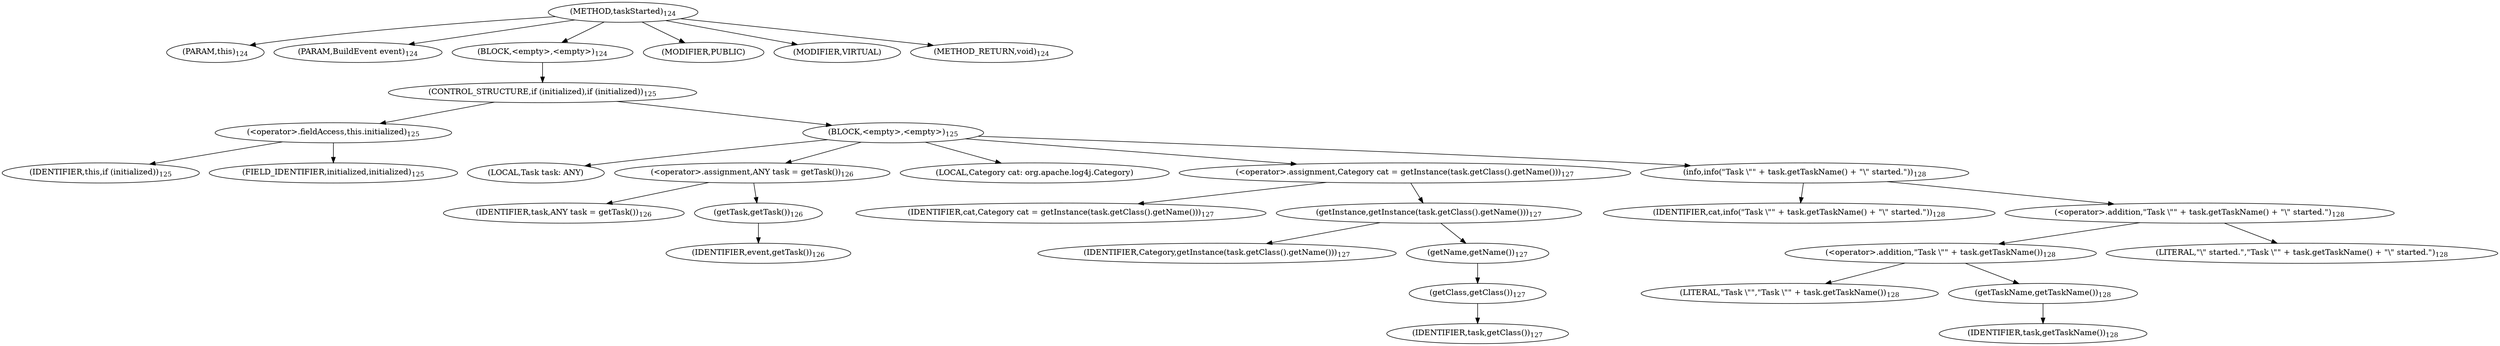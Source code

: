 digraph "taskStarted" {  
"217" [label = <(METHOD,taskStarted)<SUB>124</SUB>> ]
"218" [label = <(PARAM,this)<SUB>124</SUB>> ]
"219" [label = <(PARAM,BuildEvent event)<SUB>124</SUB>> ]
"220" [label = <(BLOCK,&lt;empty&gt;,&lt;empty&gt;)<SUB>124</SUB>> ]
"221" [label = <(CONTROL_STRUCTURE,if (initialized),if (initialized))<SUB>125</SUB>> ]
"222" [label = <(&lt;operator&gt;.fieldAccess,this.initialized)<SUB>125</SUB>> ]
"223" [label = <(IDENTIFIER,this,if (initialized))<SUB>125</SUB>> ]
"224" [label = <(FIELD_IDENTIFIER,initialized,initialized)<SUB>125</SUB>> ]
"225" [label = <(BLOCK,&lt;empty&gt;,&lt;empty&gt;)<SUB>125</SUB>> ]
"226" [label = <(LOCAL,Task task: ANY)> ]
"227" [label = <(&lt;operator&gt;.assignment,ANY task = getTask())<SUB>126</SUB>> ]
"228" [label = <(IDENTIFIER,task,ANY task = getTask())<SUB>126</SUB>> ]
"229" [label = <(getTask,getTask())<SUB>126</SUB>> ]
"230" [label = <(IDENTIFIER,event,getTask())<SUB>126</SUB>> ]
"231" [label = <(LOCAL,Category cat: org.apache.log4j.Category)> ]
"232" [label = <(&lt;operator&gt;.assignment,Category cat = getInstance(task.getClass().getName()))<SUB>127</SUB>> ]
"233" [label = <(IDENTIFIER,cat,Category cat = getInstance(task.getClass().getName()))<SUB>127</SUB>> ]
"234" [label = <(getInstance,getInstance(task.getClass().getName()))<SUB>127</SUB>> ]
"235" [label = <(IDENTIFIER,Category,getInstance(task.getClass().getName()))<SUB>127</SUB>> ]
"236" [label = <(getName,getName())<SUB>127</SUB>> ]
"237" [label = <(getClass,getClass())<SUB>127</SUB>> ]
"238" [label = <(IDENTIFIER,task,getClass())<SUB>127</SUB>> ]
"239" [label = <(info,info(&quot;Task \&quot;&quot; + task.getTaskName() + &quot;\&quot; started.&quot;))<SUB>128</SUB>> ]
"240" [label = <(IDENTIFIER,cat,info(&quot;Task \&quot;&quot; + task.getTaskName() + &quot;\&quot; started.&quot;))<SUB>128</SUB>> ]
"241" [label = <(&lt;operator&gt;.addition,&quot;Task \&quot;&quot; + task.getTaskName() + &quot;\&quot; started.&quot;)<SUB>128</SUB>> ]
"242" [label = <(&lt;operator&gt;.addition,&quot;Task \&quot;&quot; + task.getTaskName())<SUB>128</SUB>> ]
"243" [label = <(LITERAL,&quot;Task \&quot;&quot;,&quot;Task \&quot;&quot; + task.getTaskName())<SUB>128</SUB>> ]
"244" [label = <(getTaskName,getTaskName())<SUB>128</SUB>> ]
"245" [label = <(IDENTIFIER,task,getTaskName())<SUB>128</SUB>> ]
"246" [label = <(LITERAL,&quot;\&quot; started.&quot;,&quot;Task \&quot;&quot; + task.getTaskName() + &quot;\&quot; started.&quot;)<SUB>128</SUB>> ]
"247" [label = <(MODIFIER,PUBLIC)> ]
"248" [label = <(MODIFIER,VIRTUAL)> ]
"249" [label = <(METHOD_RETURN,void)<SUB>124</SUB>> ]
  "217" -> "218" 
  "217" -> "219" 
  "217" -> "220" 
  "217" -> "247" 
  "217" -> "248" 
  "217" -> "249" 
  "220" -> "221" 
  "221" -> "222" 
  "221" -> "225" 
  "222" -> "223" 
  "222" -> "224" 
  "225" -> "226" 
  "225" -> "227" 
  "225" -> "231" 
  "225" -> "232" 
  "225" -> "239" 
  "227" -> "228" 
  "227" -> "229" 
  "229" -> "230" 
  "232" -> "233" 
  "232" -> "234" 
  "234" -> "235" 
  "234" -> "236" 
  "236" -> "237" 
  "237" -> "238" 
  "239" -> "240" 
  "239" -> "241" 
  "241" -> "242" 
  "241" -> "246" 
  "242" -> "243" 
  "242" -> "244" 
  "244" -> "245" 
}
